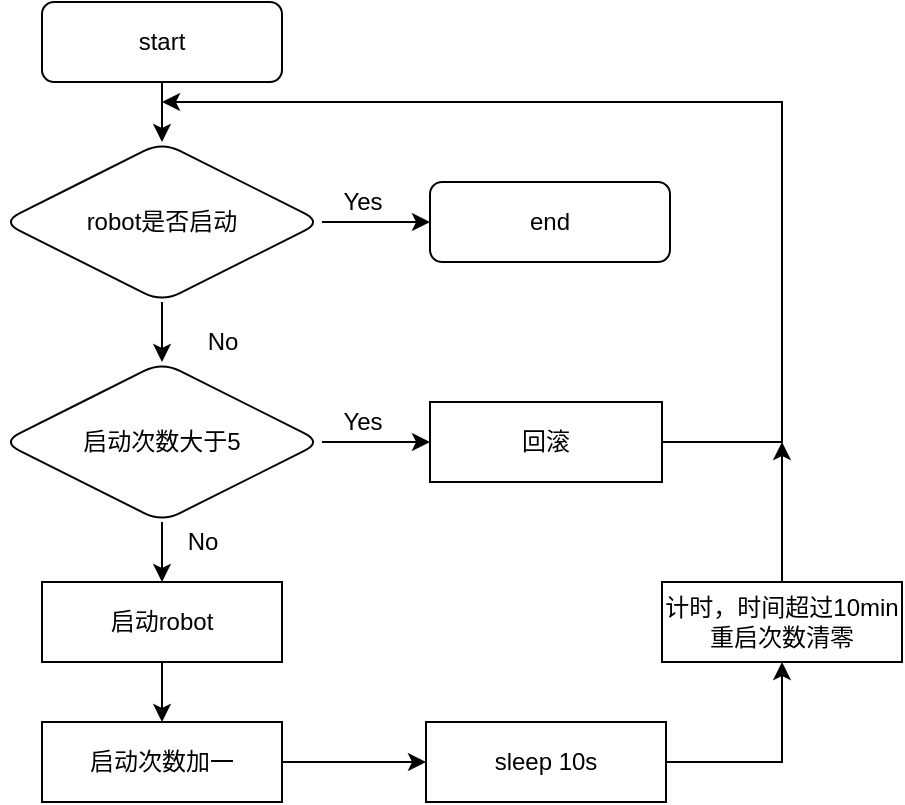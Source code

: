 <mxfile version="15.2.7" type="github">
  <diagram id="C5RBs43oDa-KdzZeNtuy" name="Page-1">
    <mxGraphModel dx="1422" dy="762" grid="1" gridSize="10" guides="1" tooltips="1" connect="1" arrows="1" fold="1" page="1" pageScale="1" pageWidth="827" pageHeight="1169" math="0" shadow="0">
      <root>
        <mxCell id="WIyWlLk6GJQsqaUBKTNV-0" />
        <mxCell id="WIyWlLk6GJQsqaUBKTNV-1" parent="WIyWlLk6GJQsqaUBKTNV-0" />
        <mxCell id="oXt7-eK3U-jaSbHWYgQf-13" value="" style="edgeStyle=orthogonalEdgeStyle;rounded=0;orthogonalLoop=1;jettySize=auto;html=1;entryX=0.5;entryY=0;entryDx=0;entryDy=0;" edge="1" parent="WIyWlLk6GJQsqaUBKTNV-1" source="WIyWlLk6GJQsqaUBKTNV-3" target="oXt7-eK3U-jaSbHWYgQf-14">
          <mxGeometry relative="1" as="geometry">
            <mxPoint x="220" y="140" as="targetPoint" />
          </mxGeometry>
        </mxCell>
        <mxCell id="WIyWlLk6GJQsqaUBKTNV-3" value="start" style="rounded=1;whiteSpace=wrap;html=1;fontSize=12;glass=0;strokeWidth=1;shadow=0;" parent="WIyWlLk6GJQsqaUBKTNV-1" vertex="1">
          <mxGeometry x="160" y="80" width="120" height="40" as="geometry" />
        </mxCell>
        <mxCell id="oXt7-eK3U-jaSbHWYgQf-4" value="" style="edgeStyle=orthogonalEdgeStyle;rounded=0;orthogonalLoop=1;jettySize=auto;html=1;" edge="1" parent="WIyWlLk6GJQsqaUBKTNV-1" source="oXt7-eK3U-jaSbHWYgQf-2">
          <mxGeometry relative="1" as="geometry">
            <mxPoint x="354" y="300" as="targetPoint" />
          </mxGeometry>
        </mxCell>
        <mxCell id="oXt7-eK3U-jaSbHWYgQf-10" value="" style="edgeStyle=orthogonalEdgeStyle;rounded=0;orthogonalLoop=1;jettySize=auto;html=1;" edge="1" parent="WIyWlLk6GJQsqaUBKTNV-1" source="oXt7-eK3U-jaSbHWYgQf-2" target="oXt7-eK3U-jaSbHWYgQf-8">
          <mxGeometry relative="1" as="geometry" />
        </mxCell>
        <mxCell id="oXt7-eK3U-jaSbHWYgQf-2" value="启动次数大于5" style="rhombus;whiteSpace=wrap;html=1;rounded=1;shadow=0;strokeWidth=1;glass=0;" vertex="1" parent="WIyWlLk6GJQsqaUBKTNV-1">
          <mxGeometry x="140" y="260" width="160" height="80" as="geometry" />
        </mxCell>
        <mxCell id="oXt7-eK3U-jaSbHWYgQf-5" value="Yes" style="text;html=1;align=center;verticalAlign=middle;resizable=0;points=[];autosize=1;strokeColor=none;fillColor=none;" vertex="1" parent="WIyWlLk6GJQsqaUBKTNV-1">
          <mxGeometry x="300" y="280" width="40" height="20" as="geometry" />
        </mxCell>
        <mxCell id="oXt7-eK3U-jaSbHWYgQf-28" value="" style="edgeStyle=orthogonalEdgeStyle;rounded=0;orthogonalLoop=1;jettySize=auto;html=1;" edge="1" parent="WIyWlLk6GJQsqaUBKTNV-1" source="oXt7-eK3U-jaSbHWYgQf-8" target="oXt7-eK3U-jaSbHWYgQf-26">
          <mxGeometry relative="1" as="geometry" />
        </mxCell>
        <mxCell id="oXt7-eK3U-jaSbHWYgQf-8" value="启动robot" style="rounded=0;whiteSpace=wrap;html=1;" vertex="1" parent="WIyWlLk6GJQsqaUBKTNV-1">
          <mxGeometry x="160" y="370" width="120" height="40" as="geometry" />
        </mxCell>
        <mxCell id="oXt7-eK3U-jaSbHWYgQf-11" value="No" style="text;html=1;align=center;verticalAlign=middle;resizable=0;points=[];autosize=1;strokeColor=none;fillColor=none;" vertex="1" parent="WIyWlLk6GJQsqaUBKTNV-1">
          <mxGeometry x="225" y="340" width="30" height="20" as="geometry" />
        </mxCell>
        <mxCell id="oXt7-eK3U-jaSbHWYgQf-15" value="" style="edgeStyle=orthogonalEdgeStyle;rounded=0;orthogonalLoop=1;jettySize=auto;html=1;" edge="1" parent="WIyWlLk6GJQsqaUBKTNV-1" source="oXt7-eK3U-jaSbHWYgQf-14" target="oXt7-eK3U-jaSbHWYgQf-2">
          <mxGeometry relative="1" as="geometry" />
        </mxCell>
        <mxCell id="oXt7-eK3U-jaSbHWYgQf-39" value="" style="edgeStyle=orthogonalEdgeStyle;rounded=0;orthogonalLoop=1;jettySize=auto;html=1;" edge="1" parent="WIyWlLk6GJQsqaUBKTNV-1" source="oXt7-eK3U-jaSbHWYgQf-14" target="oXt7-eK3U-jaSbHWYgQf-20">
          <mxGeometry relative="1" as="geometry" />
        </mxCell>
        <mxCell id="oXt7-eK3U-jaSbHWYgQf-14" value="robot是否启动" style="rhombus;whiteSpace=wrap;html=1;rounded=1;shadow=0;strokeWidth=1;glass=0;" vertex="1" parent="WIyWlLk6GJQsqaUBKTNV-1">
          <mxGeometry x="140" y="150" width="160" height="80" as="geometry" />
        </mxCell>
        <mxCell id="oXt7-eK3U-jaSbHWYgQf-16" value="No" style="text;html=1;align=center;verticalAlign=middle;resizable=0;points=[];autosize=1;strokeColor=none;fillColor=none;" vertex="1" parent="WIyWlLk6GJQsqaUBKTNV-1">
          <mxGeometry x="235" y="240" width="30" height="20" as="geometry" />
        </mxCell>
        <mxCell id="oXt7-eK3U-jaSbHWYgQf-20" value="end" style="rounded=1;whiteSpace=wrap;html=1;fontSize=12;glass=0;strokeWidth=1;shadow=0;" vertex="1" parent="WIyWlLk6GJQsqaUBKTNV-1">
          <mxGeometry x="354" y="170" width="120" height="40" as="geometry" />
        </mxCell>
        <mxCell id="oXt7-eK3U-jaSbHWYgQf-22" style="edgeStyle=orthogonalEdgeStyle;rounded=0;orthogonalLoop=1;jettySize=auto;html=1;exitX=1;exitY=0.5;exitDx=0;exitDy=0;" edge="1" parent="WIyWlLk6GJQsqaUBKTNV-1" source="oXt7-eK3U-jaSbHWYgQf-21">
          <mxGeometry relative="1" as="geometry">
            <mxPoint x="220" y="130" as="targetPoint" />
            <Array as="points">
              <mxPoint x="530" y="300" />
              <mxPoint x="530" y="130" />
            </Array>
          </mxGeometry>
        </mxCell>
        <mxCell id="oXt7-eK3U-jaSbHWYgQf-21" value="回滚" style="rounded=0;whiteSpace=wrap;html=1;" vertex="1" parent="WIyWlLk6GJQsqaUBKTNV-1">
          <mxGeometry x="354" y="280" width="116" height="40" as="geometry" />
        </mxCell>
        <mxCell id="oXt7-eK3U-jaSbHWYgQf-36" value="" style="edgeStyle=orthogonalEdgeStyle;rounded=0;orthogonalLoop=1;jettySize=auto;html=1;" edge="1" parent="WIyWlLk6GJQsqaUBKTNV-1" source="oXt7-eK3U-jaSbHWYgQf-26" target="oXt7-eK3U-jaSbHWYgQf-35">
          <mxGeometry relative="1" as="geometry" />
        </mxCell>
        <mxCell id="oXt7-eK3U-jaSbHWYgQf-26" value="启动次数加一" style="rounded=0;whiteSpace=wrap;html=1;" vertex="1" parent="WIyWlLk6GJQsqaUBKTNV-1">
          <mxGeometry x="160" y="440" width="120" height="40" as="geometry" />
        </mxCell>
        <mxCell id="oXt7-eK3U-jaSbHWYgQf-37" style="edgeStyle=orthogonalEdgeStyle;rounded=0;orthogonalLoop=1;jettySize=auto;html=1;exitX=0.5;exitY=0;exitDx=0;exitDy=0;" edge="1" parent="WIyWlLk6GJQsqaUBKTNV-1" source="oXt7-eK3U-jaSbHWYgQf-32">
          <mxGeometry relative="1" as="geometry">
            <mxPoint x="530" y="300" as="targetPoint" />
          </mxGeometry>
        </mxCell>
        <mxCell id="oXt7-eK3U-jaSbHWYgQf-32" value="计时，时间超过10min重启次数清零" style="rounded=0;whiteSpace=wrap;html=1;" vertex="1" parent="WIyWlLk6GJQsqaUBKTNV-1">
          <mxGeometry x="470" y="370" width="120" height="40" as="geometry" />
        </mxCell>
        <mxCell id="oXt7-eK3U-jaSbHWYgQf-38" style="edgeStyle=orthogonalEdgeStyle;rounded=0;orthogonalLoop=1;jettySize=auto;html=1;exitX=1;exitY=0.5;exitDx=0;exitDy=0;entryX=0.5;entryY=1;entryDx=0;entryDy=0;" edge="1" parent="WIyWlLk6GJQsqaUBKTNV-1" source="oXt7-eK3U-jaSbHWYgQf-35" target="oXt7-eK3U-jaSbHWYgQf-32">
          <mxGeometry relative="1" as="geometry" />
        </mxCell>
        <mxCell id="oXt7-eK3U-jaSbHWYgQf-35" value="sleep 10s" style="rounded=0;whiteSpace=wrap;html=1;" vertex="1" parent="WIyWlLk6GJQsqaUBKTNV-1">
          <mxGeometry x="352" y="440" width="120" height="40" as="geometry" />
        </mxCell>
        <mxCell id="oXt7-eK3U-jaSbHWYgQf-40" value="Yes" style="text;html=1;align=center;verticalAlign=middle;resizable=0;points=[];autosize=1;strokeColor=none;fillColor=none;" vertex="1" parent="WIyWlLk6GJQsqaUBKTNV-1">
          <mxGeometry x="300" y="170" width="40" height="20" as="geometry" />
        </mxCell>
      </root>
    </mxGraphModel>
  </diagram>
</mxfile>

